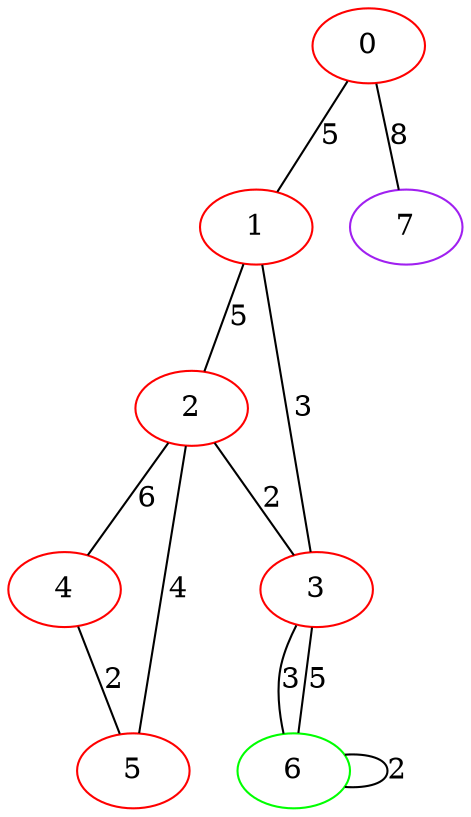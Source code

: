 graph "" {
0 [color=red, weight=1];
1 [color=red, weight=1];
2 [color=red, weight=1];
3 [color=red, weight=1];
4 [color=red, weight=1];
5 [color=red, weight=1];
6 [color=green, weight=2];
7 [color=purple, weight=4];
0 -- 1  [key=0, label=5];
0 -- 7  [key=0, label=8];
1 -- 2  [key=0, label=5];
1 -- 3  [key=0, label=3];
2 -- 3  [key=0, label=2];
2 -- 4  [key=0, label=6];
2 -- 5  [key=0, label=4];
3 -- 6  [key=0, label=3];
3 -- 6  [key=1, label=5];
4 -- 5  [key=0, label=2];
6 -- 6  [key=0, label=2];
}
